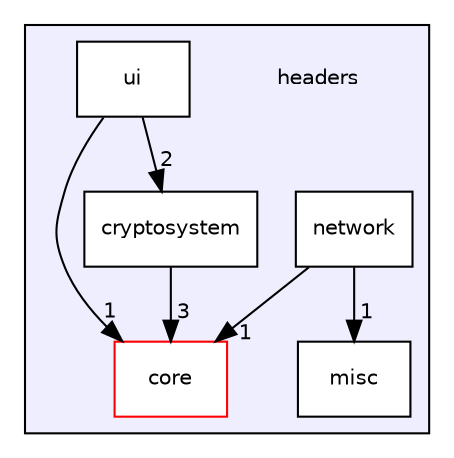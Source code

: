 digraph "/home/runner/work/PEPITAS-Cryptocurrency/PEPITAS-Cryptocurrency/headers" {
  compound=true
  node [ fontsize="10", fontname="Helvetica"];
  edge [ labelfontsize="10", labelfontname="Helvetica"];
  subgraph clusterdir_7f57b1e41c5acd0e859ae5f3a2b075a9 {
    graph [ bgcolor="#eeeeff", pencolor="black", label="" URL="dir_7f57b1e41c5acd0e859ae5f3a2b075a9.html"];
    dir_7f57b1e41c5acd0e859ae5f3a2b075a9 [shape=plaintext label="headers"];
    dir_c55509eeb63bcbc47aa921b127ea82fb [shape=box label="core" color="red" fillcolor="white" style="filled" URL="dir_c55509eeb63bcbc47aa921b127ea82fb.html"];
    dir_f4c924d95c8a1002b14665e0a9da530d [shape=box label="cryptosystem" color="black" fillcolor="white" style="filled" URL="dir_f4c924d95c8a1002b14665e0a9da530d.html"];
    dir_cd2dfb8956d87c3e23bff5bc3c96e5c3 [shape=box label="misc" color="black" fillcolor="white" style="filled" URL="dir_cd2dfb8956d87c3e23bff5bc3c96e5c3.html"];
    dir_83fbd955906e9032510966d415c56495 [shape=box label="network" color="black" fillcolor="white" style="filled" URL="dir_83fbd955906e9032510966d415c56495.html"];
    dir_fb6db9e3c1971fd2df53ff72f9853e3f [shape=box label="ui" color="black" fillcolor="white" style="filled" URL="dir_fb6db9e3c1971fd2df53ff72f9853e3f.html"];
  }
  dir_83fbd955906e9032510966d415c56495->dir_c55509eeb63bcbc47aa921b127ea82fb [headlabel="1", labeldistance=1.5 headhref="dir_000006_000001.html"];
  dir_83fbd955906e9032510966d415c56495->dir_cd2dfb8956d87c3e23bff5bc3c96e5c3 [headlabel="1", labeldistance=1.5 headhref="dir_000006_000005.html"];
  dir_fb6db9e3c1971fd2df53ff72f9853e3f->dir_c55509eeb63bcbc47aa921b127ea82fb [headlabel="1", labeldistance=1.5 headhref="dir_000007_000001.html"];
  dir_fb6db9e3c1971fd2df53ff72f9853e3f->dir_f4c924d95c8a1002b14665e0a9da530d [headlabel="2", labeldistance=1.5 headhref="dir_000007_000004.html"];
  dir_f4c924d95c8a1002b14665e0a9da530d->dir_c55509eeb63bcbc47aa921b127ea82fb [headlabel="3", labeldistance=1.5 headhref="dir_000004_000001.html"];
}
